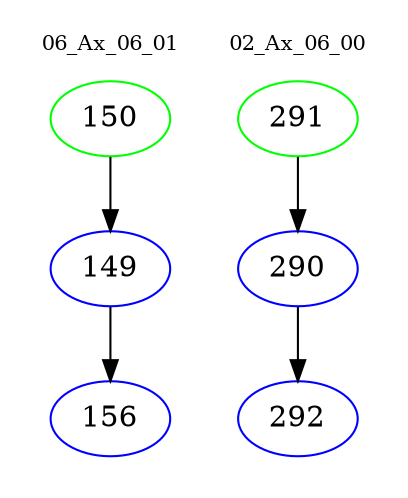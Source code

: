 digraph{
subgraph cluster_0 {
color = white
label = "06_Ax_06_01";
fontsize=10;
T0_150 [label="150", color="green"]
T0_150 -> T0_149 [color="black"]
T0_149 [label="149", color="blue"]
T0_149 -> T0_156 [color="black"]
T0_156 [label="156", color="blue"]
}
subgraph cluster_1 {
color = white
label = "02_Ax_06_00";
fontsize=10;
T1_291 [label="291", color="green"]
T1_291 -> T1_290 [color="black"]
T1_290 [label="290", color="blue"]
T1_290 -> T1_292 [color="black"]
T1_292 [label="292", color="blue"]
}
}
